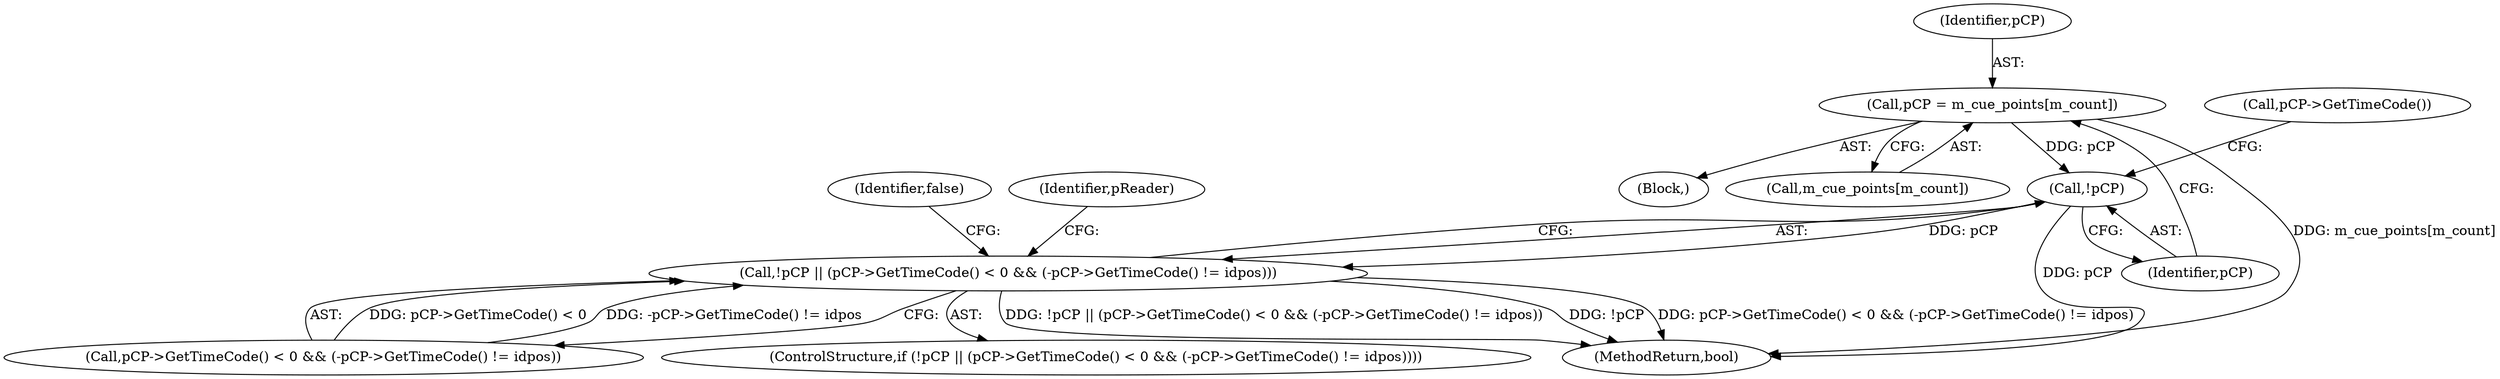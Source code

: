 digraph "0_Android_cc274e2abe8b2a6698a5c47d8aa4bb45f1f9538d_29@array" {
"1000218" [label="(Call,pCP = m_cue_points[m_count])"];
"1000225" [label="(Call,!pCP)"];
"1000224" [label="(Call,!pCP || (pCP->GetTimeCode() < 0 && (-pCP->GetTimeCode() != idpos)))"];
"1000139" [label="(Block,)"];
"1000226" [label="(Identifier,pCP)"];
"1000229" [label="(Call,pCP->GetTimeCode())"];
"1000225" [label="(Call,!pCP)"];
"1000240" [label="(Identifier,pReader)"];
"1000218" [label="(Call,pCP = m_cue_points[m_count])"];
"1000224" [label="(Call,!pCP || (pCP->GetTimeCode() < 0 && (-pCP->GetTimeCode() != idpos)))"];
"1000220" [label="(Call,m_cue_points[m_count])"];
"1000219" [label="(Identifier,pCP)"];
"1000262" [label="(MethodReturn,bool)"];
"1000227" [label="(Call,pCP->GetTimeCode() < 0 && (-pCP->GetTimeCode() != idpos))"];
"1000236" [label="(Identifier,false)"];
"1000223" [label="(ControlStructure,if (!pCP || (pCP->GetTimeCode() < 0 && (-pCP->GetTimeCode() != idpos))))"];
"1000218" -> "1000139"  [label="AST: "];
"1000218" -> "1000220"  [label="CFG: "];
"1000219" -> "1000218"  [label="AST: "];
"1000220" -> "1000218"  [label="AST: "];
"1000226" -> "1000218"  [label="CFG: "];
"1000218" -> "1000262"  [label="DDG: m_cue_points[m_count]"];
"1000218" -> "1000225"  [label="DDG: pCP"];
"1000225" -> "1000224"  [label="AST: "];
"1000225" -> "1000226"  [label="CFG: "];
"1000226" -> "1000225"  [label="AST: "];
"1000229" -> "1000225"  [label="CFG: "];
"1000224" -> "1000225"  [label="CFG: "];
"1000225" -> "1000262"  [label="DDG: pCP"];
"1000225" -> "1000224"  [label="DDG: pCP"];
"1000224" -> "1000223"  [label="AST: "];
"1000224" -> "1000227"  [label="CFG: "];
"1000227" -> "1000224"  [label="AST: "];
"1000236" -> "1000224"  [label="CFG: "];
"1000240" -> "1000224"  [label="CFG: "];
"1000224" -> "1000262"  [label="DDG: !pCP"];
"1000224" -> "1000262"  [label="DDG: pCP->GetTimeCode() < 0 && (-pCP->GetTimeCode() != idpos)"];
"1000224" -> "1000262"  [label="DDG: !pCP || (pCP->GetTimeCode() < 0 && (-pCP->GetTimeCode() != idpos))"];
"1000227" -> "1000224"  [label="DDG: pCP->GetTimeCode() < 0"];
"1000227" -> "1000224"  [label="DDG: -pCP->GetTimeCode() != idpos"];
}
